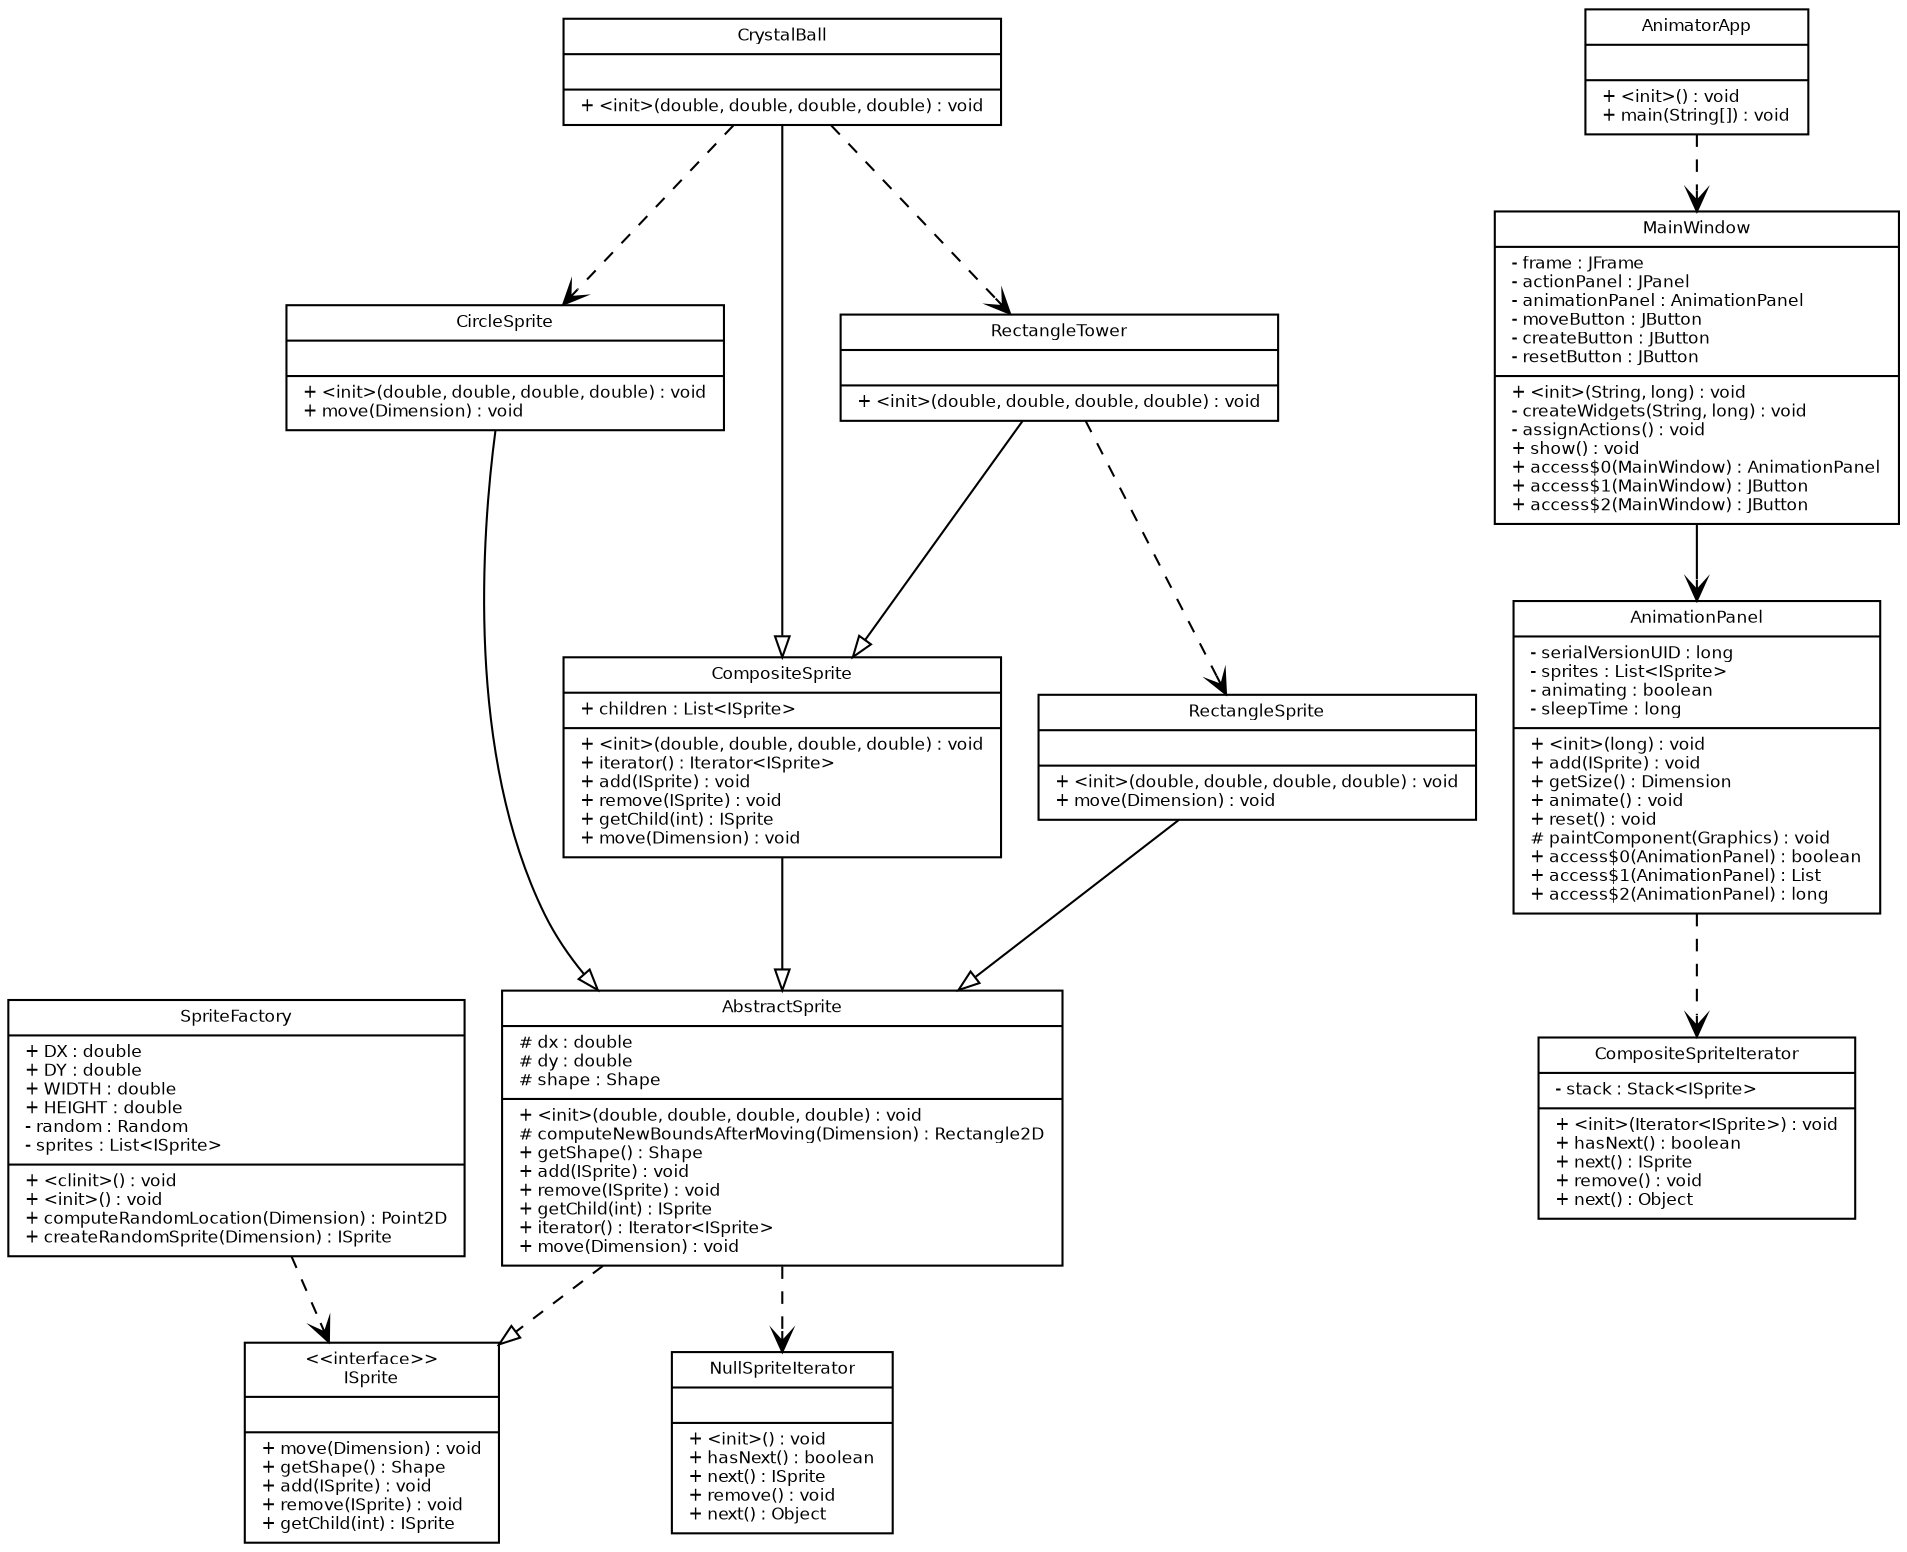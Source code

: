digraph G {
fontname = " Bitstream Vera San"
fontsize =8
node [
style=filled
fillcolor=white
fontname = "Bitstream Vera Sans"
fontsize =8
shape = "record"]
edge [
fontname = "Bitstream Vera Sans"
fontsize =8
]
AbstractSprite [
label = "{AbstractSprite
|# dx : double\l# dy : double\l# shape : Shape\l|+ \<init\>(double, double, double, double) : void\l# computeNewBoundsAfterMoving(Dimension) : Rectangle2D\l+ getShape() : Shape\l+ add(ISprite) : void\l+ remove(ISprite) : void\l+ getChild(int) : ISprite\l+ iterator() : Iterator\<ISprite\>\l+ move(Dimension) : void\l}"
]
CompositeSprite [
label = "{CompositeSprite
|+ children : List\<ISprite\>\l|+ \<init\>(double, double, double, double) : void\l+ iterator() : Iterator\<ISprite\>\l+ add(ISprite) : void\l+ remove(ISprite) : void\l+ getChild(int) : ISprite\l+ move(Dimension) : void\l}"
]
CompositeSpriteIterator [
label = "{CompositeSpriteIterator
|- stack : Stack\<ISprite\>\l|+ \<init\>(Iterator\<ISprite\>) : void\l+ hasNext() : boolean\l+ next() : ISprite\l+ remove() : void\l+ next() : Object\l}"
]
CrystalBall [
label = "{CrystalBall
||+ \<init\>(double, double, double, double) : void\l}"
]
CircleSprite [
label = "{CircleSprite
||+ \<init\>(double, double, double, double) : void\l+ move(Dimension) : void\l}"
]
ISprite [
label = "{\<\<interface\>\>\nISprite
||+ move(Dimension) : void\l+ getShape() : Shape\l+ add(ISprite) : void\l+ remove(ISprite) : void\l+ getChild(int) : ISprite\l}"
]
CompositeSprite [
label = "{CompositeSprite
|+ children : List\<ISprite\>\l|+ \<init\>(double, double, double, double) : void\l+ iterator() : Iterator\<ISprite\>\l+ add(ISprite) : void\l+ remove(ISprite) : void\l+ getChild(int) : ISprite\l+ move(Dimension) : void\l}"
]
RectangleSprite [
label = "{RectangleSprite
||+ \<init\>(double, double, double, double) : void\l+ move(Dimension) : void\l}"
]
SpriteFactory [
label = "{SpriteFactory
|+ DX : double\l+ DY : double\l+ WIDTH : double\l+ HEIGHT : double\l- random : Random\l- sprites : List\<ISprite\>\l|+ \<clinit\>() : void\l+ \<init\>() : void\l+ computeRandomLocation(Dimension) : Point2D\l+ createRandomSprite(Dimension) : ISprite\l}"
]
NullSpriteIterator [
label = "{NullSpriteIterator
||+ \<init\>() : void\l+ hasNext() : boolean\l+ next() : ISprite\l+ remove() : void\l+ next() : Object\l}"
]
RectangleTower [
label = "{RectangleTower
||+ \<init\>(double, double, double, double) : void\l}"
]
AnimationPanel [
label = "{AnimationPanel
|- serialVersionUID : long\l- sprites : List\<ISprite\>\l- animating : boolean\l- sleepTime : long\l|+ \<init\>(long) : void\l+ add(ISprite) : void\l+ getSize() : Dimension\l+ animate() : void\l+ reset() : void\l# paintComponent(Graphics) : void\l+ access$0(AnimationPanel) : boolean\l+ access$1(AnimationPanel) : List\l+ access$2(AnimationPanel) : long\l}"
]
MainWindow [
label = "{MainWindow
|- frame : JFrame\l- actionPanel : JPanel\l- animationPanel : AnimationPanel\l- moveButton : JButton\l- createButton : JButton\l- resetButton : JButton\l|+ \<init\>(String, long) : void\l- createWidgets(String, long) : void\l- assignActions() : void\l+ show() : void\l+ access$0(MainWindow) : AnimationPanel\l+ access$1(MainWindow) : JButton\l+ access$2(MainWindow) : JButton\l}"
]
AnimatorApp [
label = "{AnimatorApp
||+ \<init\>() : void\l+ main(String[]) : void\l}"
]
edge [
arrowhead = "empty"
style = "solid"
]
RectangleTower -> CompositeSprite
CrystalBall -> CompositeSprite
CircleSprite -> AbstractSprite
RectangleSprite -> AbstractSprite
CompositeSprite -> AbstractSprite
edge [
arrowhead = "vee"
style = "solid"
]
MainWindow -> AnimationPanel
edge [
label = ""
]
edge [
arrowhead = "empty"
style = "dashed"
]
AbstractSprite -> ISprite
edge [
arrowhead = "vee"
style = "dashed"
]
SpriteFactory -> ISprite
RectangleTower -> RectangleSprite
AnimationPanel -> CompositeSpriteIterator
AnimatorApp -> MainWindow
CrystalBall -> RectangleTower
CrystalBall -> CircleSprite
AbstractSprite -> NullSpriteIterator
}
